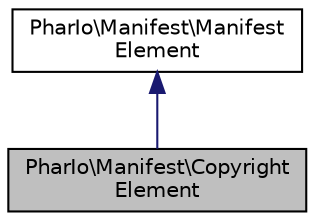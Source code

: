 digraph "PharIo\Manifest\CopyrightElement"
{
  edge [fontname="Helvetica",fontsize="10",labelfontname="Helvetica",labelfontsize="10"];
  node [fontname="Helvetica",fontsize="10",shape=record];
  Node0 [label="PharIo\\Manifest\\Copyright\lElement",height=0.2,width=0.4,color="black", fillcolor="grey75", style="filled", fontcolor="black"];
  Node1 -> Node0 [dir="back",color="midnightblue",fontsize="10",style="solid",fontname="Helvetica"];
  Node1 [label="PharIo\\Manifest\\Manifest\lElement",height=0.2,width=0.4,color="black", fillcolor="white", style="filled",URL="$classPharIo_1_1Manifest_1_1ManifestElement.html"];
}
